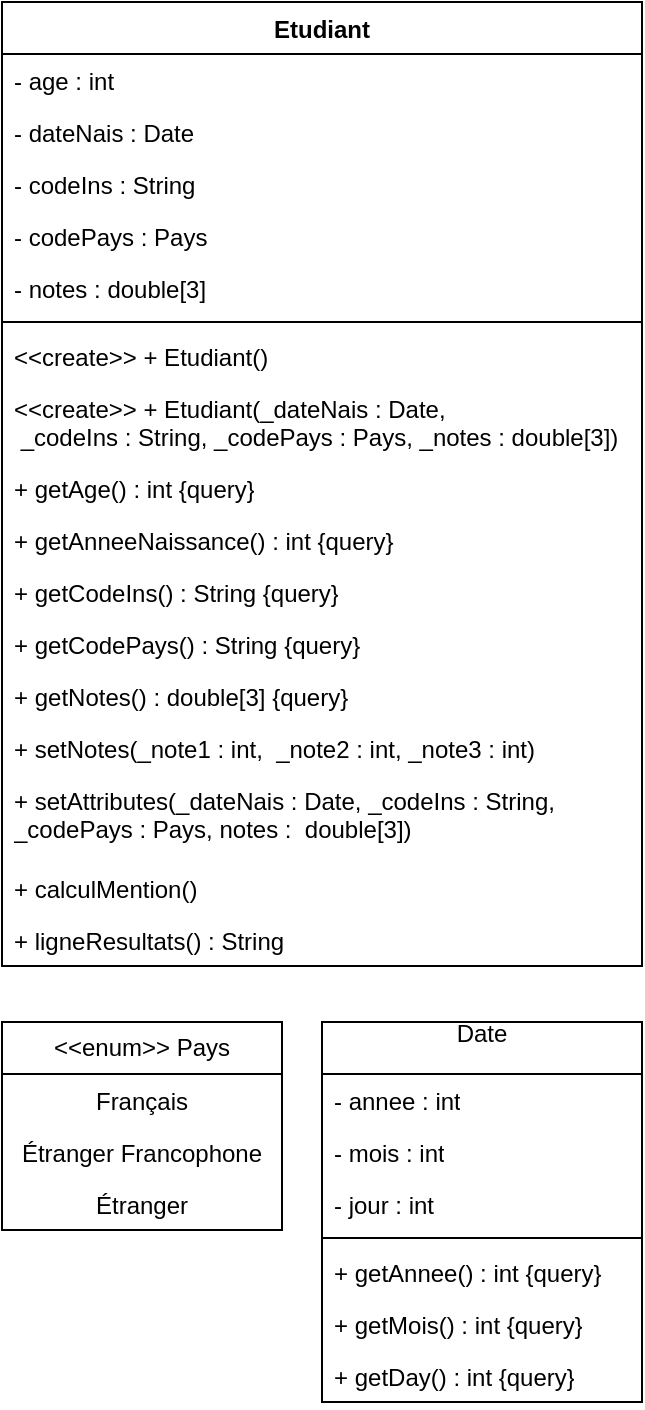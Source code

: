 <mxfile version="23.0.2" type="device">
  <diagram name="Page-1" id="HHqQeTKHzqVGIIFNzKew">
    <mxGraphModel dx="464" dy="797" grid="1" gridSize="10" guides="1" tooltips="1" connect="1" arrows="1" fold="1" page="1" pageScale="1" pageWidth="827" pageHeight="1169" math="0" shadow="0">
      <root>
        <mxCell id="0" />
        <mxCell id="1" parent="0" />
        <mxCell id="shGiMklEyToHvyBJZLCW-2" value="Etudiant" style="swimlane;fontStyle=1;align=center;verticalAlign=top;childLayout=stackLayout;horizontal=1;startSize=26;horizontalStack=0;resizeParent=1;resizeParentMax=0;resizeLast=0;collapsible=1;marginBottom=0;whiteSpace=wrap;html=1;" vertex="1" parent="1">
          <mxGeometry x="80" y="10" width="320" height="482" as="geometry" />
        </mxCell>
        <mxCell id="shGiMklEyToHvyBJZLCW-3" value="&lt;div&gt;- age : int&lt;/div&gt;" style="text;align=left;verticalAlign=top;spacingLeft=4;spacingRight=4;overflow=hidden;rotatable=0;points=[[0,0.5],[1,0.5]];portConstraint=eastwest;whiteSpace=wrap;html=1;" vertex="1" parent="shGiMklEyToHvyBJZLCW-2">
          <mxGeometry y="26" width="320" height="26" as="geometry" />
        </mxCell>
        <mxCell id="shGiMklEyToHvyBJZLCW-6" value="- dateNais : Date" style="text;strokeColor=none;fillColor=none;align=left;verticalAlign=top;spacingLeft=4;spacingRight=4;overflow=hidden;rotatable=0;points=[[0,0.5],[1,0.5]];portConstraint=eastwest;whiteSpace=wrap;html=1;" vertex="1" parent="shGiMklEyToHvyBJZLCW-2">
          <mxGeometry y="52" width="320" height="26" as="geometry" />
        </mxCell>
        <mxCell id="shGiMklEyToHvyBJZLCW-7" value="- codeIns : String " style="text;strokeColor=none;fillColor=none;align=left;verticalAlign=top;spacingLeft=4;spacingRight=4;overflow=hidden;rotatable=0;points=[[0,0.5],[1,0.5]];portConstraint=eastwest;whiteSpace=wrap;html=1;" vertex="1" parent="shGiMklEyToHvyBJZLCW-2">
          <mxGeometry y="78" width="320" height="26" as="geometry" />
        </mxCell>
        <mxCell id="shGiMklEyToHvyBJZLCW-8" value="- codePays : Pays" style="text;strokeColor=none;fillColor=none;align=left;verticalAlign=top;spacingLeft=4;spacingRight=4;overflow=hidden;rotatable=0;points=[[0,0.5],[1,0.5]];portConstraint=eastwest;whiteSpace=wrap;html=1;" vertex="1" parent="shGiMklEyToHvyBJZLCW-2">
          <mxGeometry y="104" width="320" height="26" as="geometry" />
        </mxCell>
        <mxCell id="shGiMklEyToHvyBJZLCW-9" value="- notes : double[3]" style="text;strokeColor=none;fillColor=none;align=left;verticalAlign=top;spacingLeft=4;spacingRight=4;overflow=hidden;rotatable=0;points=[[0,0.5],[1,0.5]];portConstraint=eastwest;whiteSpace=wrap;html=1;" vertex="1" parent="shGiMklEyToHvyBJZLCW-2">
          <mxGeometry y="130" width="320" height="26" as="geometry" />
        </mxCell>
        <mxCell id="shGiMklEyToHvyBJZLCW-4" value="" style="line;strokeWidth=1;fillColor=none;align=left;verticalAlign=middle;spacingTop=-1;spacingLeft=3;spacingRight=3;rotatable=0;labelPosition=right;points=[];portConstraint=eastwest;strokeColor=inherit;" vertex="1" parent="shGiMklEyToHvyBJZLCW-2">
          <mxGeometry y="156" width="320" height="8" as="geometry" />
        </mxCell>
        <mxCell id="shGiMklEyToHvyBJZLCW-10" value="&amp;lt;&amp;lt;create&amp;gt;&amp;gt; + Etudiant()" style="text;strokeColor=none;fillColor=none;align=left;verticalAlign=top;spacingLeft=4;spacingRight=4;overflow=hidden;rotatable=0;points=[[0,0.5],[1,0.5]];portConstraint=eastwest;whiteSpace=wrap;html=1;" vertex="1" parent="shGiMklEyToHvyBJZLCW-2">
          <mxGeometry y="164" width="320" height="26" as="geometry" />
        </mxCell>
        <mxCell id="shGiMklEyToHvyBJZLCW-5" value="&lt;div&gt;&amp;lt;&amp;lt;create&amp;gt;&amp;gt; + Etudiant(_dateNais : Date,&lt;/div&gt;&lt;div&gt;&amp;nbsp;_codeIns : String, _codePays : Pays, _notes : double[3])&lt;/div&gt;" style="text;align=left;verticalAlign=top;spacingLeft=4;spacingRight=4;overflow=hidden;rotatable=0;points=[[0,0.5],[1,0.5]];portConstraint=eastwest;whiteSpace=wrap;html=1;" vertex="1" parent="shGiMklEyToHvyBJZLCW-2">
          <mxGeometry y="190" width="320" height="40" as="geometry" />
        </mxCell>
        <mxCell id="shGiMklEyToHvyBJZLCW-14" value="&lt;div&gt;+ getAge() : int {query}&lt;br&gt;&lt;/div&gt;" style="text;strokeColor=none;fillColor=none;align=left;verticalAlign=top;spacingLeft=4;spacingRight=4;overflow=hidden;rotatable=0;points=[[0,0.5],[1,0.5]];portConstraint=eastwest;whiteSpace=wrap;html=1;" vertex="1" parent="shGiMklEyToHvyBJZLCW-2">
          <mxGeometry y="230" width="320" height="26" as="geometry" />
        </mxCell>
        <mxCell id="shGiMklEyToHvyBJZLCW-15" value="+ getAnneeNaissance() : int {query}" style="text;strokeColor=none;fillColor=none;align=left;verticalAlign=top;spacingLeft=4;spacingRight=4;overflow=hidden;rotatable=0;points=[[0,0.5],[1,0.5]];portConstraint=eastwest;whiteSpace=wrap;html=1;" vertex="1" parent="shGiMklEyToHvyBJZLCW-2">
          <mxGeometry y="256" width="320" height="26" as="geometry" />
        </mxCell>
        <mxCell id="shGiMklEyToHvyBJZLCW-16" value="&lt;div&gt;+ getCodeIns() : String {query}&lt;br&gt;&lt;/div&gt;" style="text;strokeColor=none;fillColor=none;align=left;verticalAlign=top;spacingLeft=4;spacingRight=4;overflow=hidden;rotatable=0;points=[[0,0.5],[1,0.5]];portConstraint=eastwest;whiteSpace=wrap;html=1;" vertex="1" parent="shGiMklEyToHvyBJZLCW-2">
          <mxGeometry y="282" width="320" height="26" as="geometry" />
        </mxCell>
        <mxCell id="shGiMklEyToHvyBJZLCW-17" value="&lt;div&gt;+ getCodePays() : String {query}&lt;br&gt;&lt;/div&gt;" style="text;strokeColor=none;fillColor=none;align=left;verticalAlign=top;spacingLeft=4;spacingRight=4;overflow=hidden;rotatable=0;points=[[0,0.5],[1,0.5]];portConstraint=eastwest;whiteSpace=wrap;html=1;" vertex="1" parent="shGiMklEyToHvyBJZLCW-2">
          <mxGeometry y="308" width="320" height="26" as="geometry" />
        </mxCell>
        <mxCell id="shGiMklEyToHvyBJZLCW-18" value="&lt;div&gt;+ getNotes() : double[3] {query}&lt;br&gt;&lt;/div&gt;" style="text;strokeColor=none;fillColor=none;align=left;verticalAlign=top;spacingLeft=4;spacingRight=4;overflow=hidden;rotatable=0;points=[[0,0.5],[1,0.5]];portConstraint=eastwest;whiteSpace=wrap;html=1;" vertex="1" parent="shGiMklEyToHvyBJZLCW-2">
          <mxGeometry y="334" width="320" height="26" as="geometry" />
        </mxCell>
        <mxCell id="shGiMklEyToHvyBJZLCW-11" value="+ setNotes(_note1 : int,&amp;nbsp; _note2 : int, _note3 : int)" style="text;strokeColor=none;fillColor=none;align=left;verticalAlign=top;spacingLeft=4;spacingRight=4;overflow=hidden;rotatable=0;points=[[0,0.5],[1,0.5]];portConstraint=eastwest;whiteSpace=wrap;html=1;" vertex="1" parent="shGiMklEyToHvyBJZLCW-2">
          <mxGeometry y="360" width="320" height="26" as="geometry" />
        </mxCell>
        <mxCell id="shGiMklEyToHvyBJZLCW-13" value="&lt;div&gt;+ setAttributes(_dateNais : Date, _codeIns : String, _codePays :&amp;nbsp;Pays, notes :&amp;nbsp; double[3])&lt;/div&gt;" style="text;strokeColor=none;fillColor=none;align=left;verticalAlign=top;spacingLeft=4;spacingRight=4;overflow=hidden;rotatable=0;points=[[0,0.5],[1,0.5]];portConstraint=eastwest;whiteSpace=wrap;html=1;" vertex="1" parent="shGiMklEyToHvyBJZLCW-2">
          <mxGeometry y="386" width="320" height="44" as="geometry" />
        </mxCell>
        <mxCell id="shGiMklEyToHvyBJZLCW-19" value="+ calculMention()" style="text;strokeColor=none;fillColor=none;align=left;verticalAlign=top;spacingLeft=4;spacingRight=4;overflow=hidden;rotatable=0;points=[[0,0.5],[1,0.5]];portConstraint=eastwest;whiteSpace=wrap;html=1;" vertex="1" parent="shGiMklEyToHvyBJZLCW-2">
          <mxGeometry y="430" width="320" height="26" as="geometry" />
        </mxCell>
        <mxCell id="shGiMklEyToHvyBJZLCW-20" value="+ ligneResultats() : String" style="text;strokeColor=none;fillColor=none;align=left;verticalAlign=top;spacingLeft=4;spacingRight=4;overflow=hidden;rotatable=0;points=[[0,0.5],[1,0.5]];portConstraint=eastwest;whiteSpace=wrap;html=1;" vertex="1" parent="shGiMklEyToHvyBJZLCW-2">
          <mxGeometry y="456" width="320" height="26" as="geometry" />
        </mxCell>
        <mxCell id="shGiMklEyToHvyBJZLCW-21" value="&amp;lt;&amp;lt;enum&amp;gt;&amp;gt; Pays" style="swimlane;fontStyle=0;childLayout=stackLayout;horizontal=1;startSize=26;fillColor=none;horizontalStack=0;resizeParent=1;resizeParentMax=0;resizeLast=0;collapsible=1;marginBottom=0;whiteSpace=wrap;html=1;" vertex="1" parent="1">
          <mxGeometry x="80" y="520" width="140" height="104" as="geometry" />
        </mxCell>
        <mxCell id="shGiMklEyToHvyBJZLCW-22" value="Français" style="text;strokeColor=none;fillColor=none;align=center;verticalAlign=top;spacingLeft=4;spacingRight=4;overflow=hidden;rotatable=0;points=[[0,0.5],[1,0.5]];portConstraint=eastwest;whiteSpace=wrap;html=1;" vertex="1" parent="shGiMklEyToHvyBJZLCW-21">
          <mxGeometry y="26" width="140" height="26" as="geometry" />
        </mxCell>
        <mxCell id="shGiMklEyToHvyBJZLCW-27" value="Étranger Francophone" style="text;strokeColor=none;fillColor=none;align=center;verticalAlign=top;spacingLeft=4;spacingRight=4;overflow=hidden;rotatable=0;points=[[0,0.5],[1,0.5]];portConstraint=eastwest;whiteSpace=wrap;html=1;" vertex="1" parent="shGiMklEyToHvyBJZLCW-21">
          <mxGeometry y="52" width="140" height="26" as="geometry" />
        </mxCell>
        <mxCell id="shGiMklEyToHvyBJZLCW-41" value="&lt;div align=&quot;center&quot;&gt;Étranger &lt;br&gt;&lt;/div&gt;" style="text;strokeColor=none;fillColor=none;align=center;verticalAlign=top;spacingLeft=4;spacingRight=4;overflow=hidden;rotatable=0;points=[[0,0.5],[1,0.5]];portConstraint=eastwest;whiteSpace=wrap;html=1;" vertex="1" parent="shGiMklEyToHvyBJZLCW-21">
          <mxGeometry y="78" width="140" height="26" as="geometry" />
        </mxCell>
        <mxCell id="shGiMklEyToHvyBJZLCW-32" value="&lt;div&gt;Date&lt;/div&gt;&lt;div&gt;&lt;br&gt;&lt;/div&gt;" style="swimlane;fontStyle=0;childLayout=stackLayout;horizontal=1;startSize=26;fillColor=none;horizontalStack=0;resizeParent=1;resizeParentMax=0;resizeLast=0;collapsible=1;marginBottom=0;whiteSpace=wrap;html=1;" vertex="1" parent="1">
          <mxGeometry x="240" y="520" width="160" height="190" as="geometry" />
        </mxCell>
        <mxCell id="shGiMklEyToHvyBJZLCW-33" value="&lt;div&gt;- annee : int&lt;/div&gt;&lt;div&gt;&lt;br&gt;&lt;/div&gt;" style="text;strokeColor=none;fillColor=none;align=left;verticalAlign=top;spacingLeft=4;spacingRight=4;overflow=hidden;rotatable=0;points=[[0,0.5],[1,0.5]];portConstraint=eastwest;whiteSpace=wrap;html=1;" vertex="1" parent="shGiMklEyToHvyBJZLCW-32">
          <mxGeometry y="26" width="160" height="26" as="geometry" />
        </mxCell>
        <mxCell id="shGiMklEyToHvyBJZLCW-34" value="- mois : int" style="text;strokeColor=none;fillColor=none;align=left;verticalAlign=top;spacingLeft=4;spacingRight=4;overflow=hidden;rotatable=0;points=[[0,0.5],[1,0.5]];portConstraint=eastwest;whiteSpace=wrap;html=1;" vertex="1" parent="shGiMklEyToHvyBJZLCW-32">
          <mxGeometry y="52" width="160" height="26" as="geometry" />
        </mxCell>
        <mxCell id="shGiMklEyToHvyBJZLCW-35" value="- jour : int" style="text;strokeColor=none;fillColor=none;align=left;verticalAlign=top;spacingLeft=4;spacingRight=4;overflow=hidden;rotatable=0;points=[[0,0.5],[1,0.5]];portConstraint=eastwest;whiteSpace=wrap;html=1;" vertex="1" parent="shGiMklEyToHvyBJZLCW-32">
          <mxGeometry y="78" width="160" height="26" as="geometry" />
        </mxCell>
        <mxCell id="shGiMklEyToHvyBJZLCW-36" value="" style="line;strokeWidth=1;fillColor=none;align=left;verticalAlign=middle;spacingTop=-1;spacingLeft=3;spacingRight=3;rotatable=0;labelPosition=right;points=[];portConstraint=eastwest;strokeColor=inherit;" vertex="1" parent="shGiMklEyToHvyBJZLCW-32">
          <mxGeometry y="104" width="160" height="8" as="geometry" />
        </mxCell>
        <mxCell id="shGiMklEyToHvyBJZLCW-39" value="+ getAnnee() : int {query}" style="text;strokeColor=none;fillColor=none;align=left;verticalAlign=top;spacingLeft=4;spacingRight=4;overflow=hidden;rotatable=0;points=[[0,0.5],[1,0.5]];portConstraint=eastwest;whiteSpace=wrap;html=1;" vertex="1" parent="shGiMklEyToHvyBJZLCW-32">
          <mxGeometry y="112" width="160" height="26" as="geometry" />
        </mxCell>
        <mxCell id="shGiMklEyToHvyBJZLCW-40" value="+ getMois() : int {query}" style="text;strokeColor=none;fillColor=none;align=left;verticalAlign=top;spacingLeft=4;spacingRight=4;overflow=hidden;rotatable=0;points=[[0,0.5],[1,0.5]];portConstraint=eastwest;whiteSpace=wrap;html=1;" vertex="1" parent="shGiMklEyToHvyBJZLCW-32">
          <mxGeometry y="138" width="160" height="26" as="geometry" />
        </mxCell>
        <mxCell id="shGiMklEyToHvyBJZLCW-37" value="+ getDay() : int {query}" style="text;strokeColor=none;fillColor=none;align=left;verticalAlign=top;spacingLeft=4;spacingRight=4;overflow=hidden;rotatable=0;points=[[0,0.5],[1,0.5]];portConstraint=eastwest;whiteSpace=wrap;html=1;" vertex="1" parent="shGiMklEyToHvyBJZLCW-32">
          <mxGeometry y="164" width="160" height="26" as="geometry" />
        </mxCell>
      </root>
    </mxGraphModel>
  </diagram>
</mxfile>
